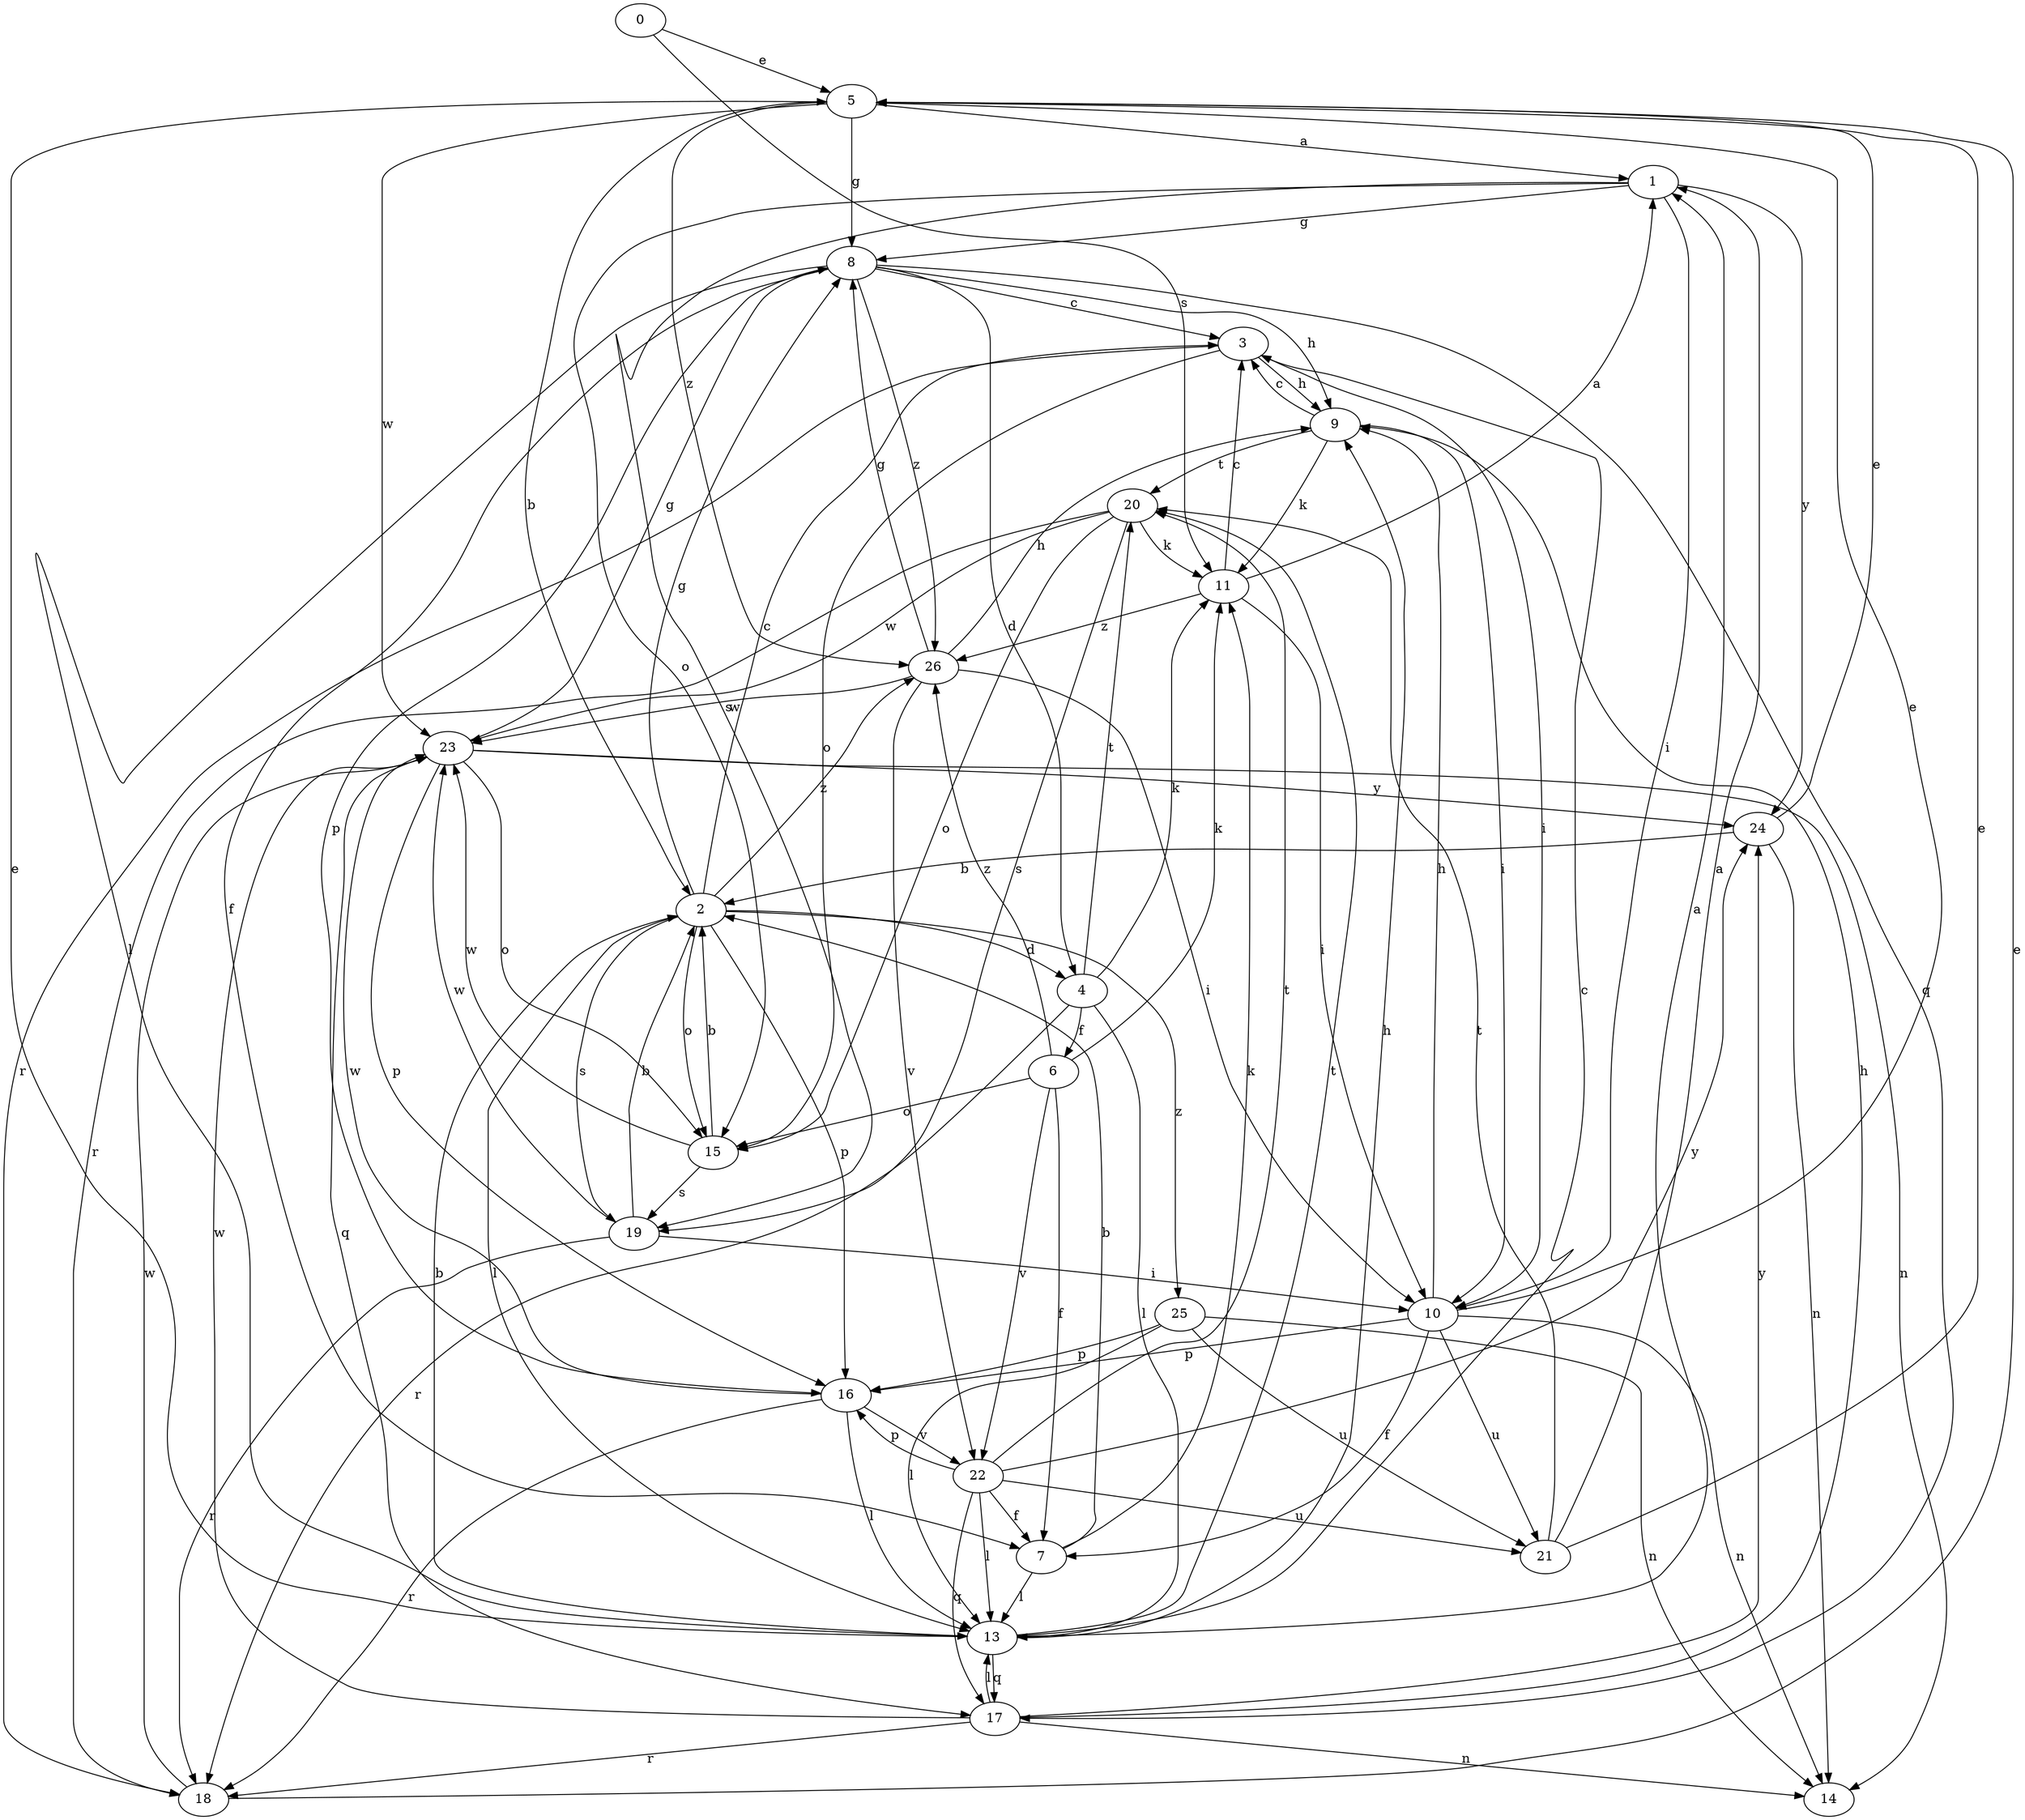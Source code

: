strict digraph  {
0;
1;
2;
3;
4;
5;
6;
7;
8;
9;
10;
11;
13;
14;
15;
16;
17;
18;
19;
20;
21;
22;
23;
24;
25;
26;
0 -> 5  [label=e];
0 -> 11  [label=s];
1 -> 8  [label=g];
1 -> 10  [label=i];
1 -> 15  [label=o];
1 -> 19  [label=s];
1 -> 24  [label=y];
2 -> 3  [label=c];
2 -> 4  [label=d];
2 -> 8  [label=g];
2 -> 13  [label=l];
2 -> 15  [label=o];
2 -> 16  [label=p];
2 -> 19  [label=s];
2 -> 25  [label=z];
2 -> 26  [label=z];
3 -> 9  [label=h];
3 -> 10  [label=i];
3 -> 15  [label=o];
3 -> 18  [label=r];
4 -> 6  [label=f];
4 -> 11  [label=k];
4 -> 13  [label=l];
4 -> 18  [label=r];
4 -> 20  [label=t];
5 -> 1  [label=a];
5 -> 2  [label=b];
5 -> 8  [label=g];
5 -> 23  [label=w];
5 -> 26  [label=z];
6 -> 7  [label=f];
6 -> 11  [label=k];
6 -> 15  [label=o];
6 -> 22  [label=v];
6 -> 26  [label=z];
7 -> 2  [label=b];
7 -> 11  [label=k];
7 -> 13  [label=l];
8 -> 3  [label=c];
8 -> 4  [label=d];
8 -> 7  [label=f];
8 -> 9  [label=h];
8 -> 13  [label=l];
8 -> 16  [label=p];
8 -> 17  [label=q];
8 -> 26  [label=z];
9 -> 3  [label=c];
9 -> 10  [label=i];
9 -> 11  [label=k];
9 -> 20  [label=t];
10 -> 5  [label=e];
10 -> 7  [label=f];
10 -> 9  [label=h];
10 -> 14  [label=n];
10 -> 16  [label=p];
10 -> 21  [label=u];
11 -> 1  [label=a];
11 -> 3  [label=c];
11 -> 10  [label=i];
11 -> 26  [label=z];
13 -> 1  [label=a];
13 -> 2  [label=b];
13 -> 3  [label=c];
13 -> 5  [label=e];
13 -> 9  [label=h];
13 -> 17  [label=q];
13 -> 20  [label=t];
15 -> 2  [label=b];
15 -> 19  [label=s];
15 -> 23  [label=w];
16 -> 13  [label=l];
16 -> 18  [label=r];
16 -> 22  [label=v];
16 -> 23  [label=w];
17 -> 9  [label=h];
17 -> 13  [label=l];
17 -> 14  [label=n];
17 -> 18  [label=r];
17 -> 23  [label=w];
17 -> 24  [label=y];
18 -> 5  [label=e];
18 -> 23  [label=w];
19 -> 2  [label=b];
19 -> 10  [label=i];
19 -> 18  [label=r];
19 -> 23  [label=w];
20 -> 11  [label=k];
20 -> 15  [label=o];
20 -> 18  [label=r];
20 -> 19  [label=s];
20 -> 23  [label=w];
21 -> 1  [label=a];
21 -> 5  [label=e];
21 -> 20  [label=t];
22 -> 7  [label=f];
22 -> 13  [label=l];
22 -> 16  [label=p];
22 -> 17  [label=q];
22 -> 20  [label=t];
22 -> 21  [label=u];
22 -> 24  [label=y];
23 -> 8  [label=g];
23 -> 14  [label=n];
23 -> 15  [label=o];
23 -> 16  [label=p];
23 -> 17  [label=q];
23 -> 24  [label=y];
24 -> 2  [label=b];
24 -> 5  [label=e];
24 -> 14  [label=n];
25 -> 13  [label=l];
25 -> 14  [label=n];
25 -> 16  [label=p];
25 -> 21  [label=u];
26 -> 8  [label=g];
26 -> 9  [label=h];
26 -> 10  [label=i];
26 -> 22  [label=v];
26 -> 23  [label=w];
}
